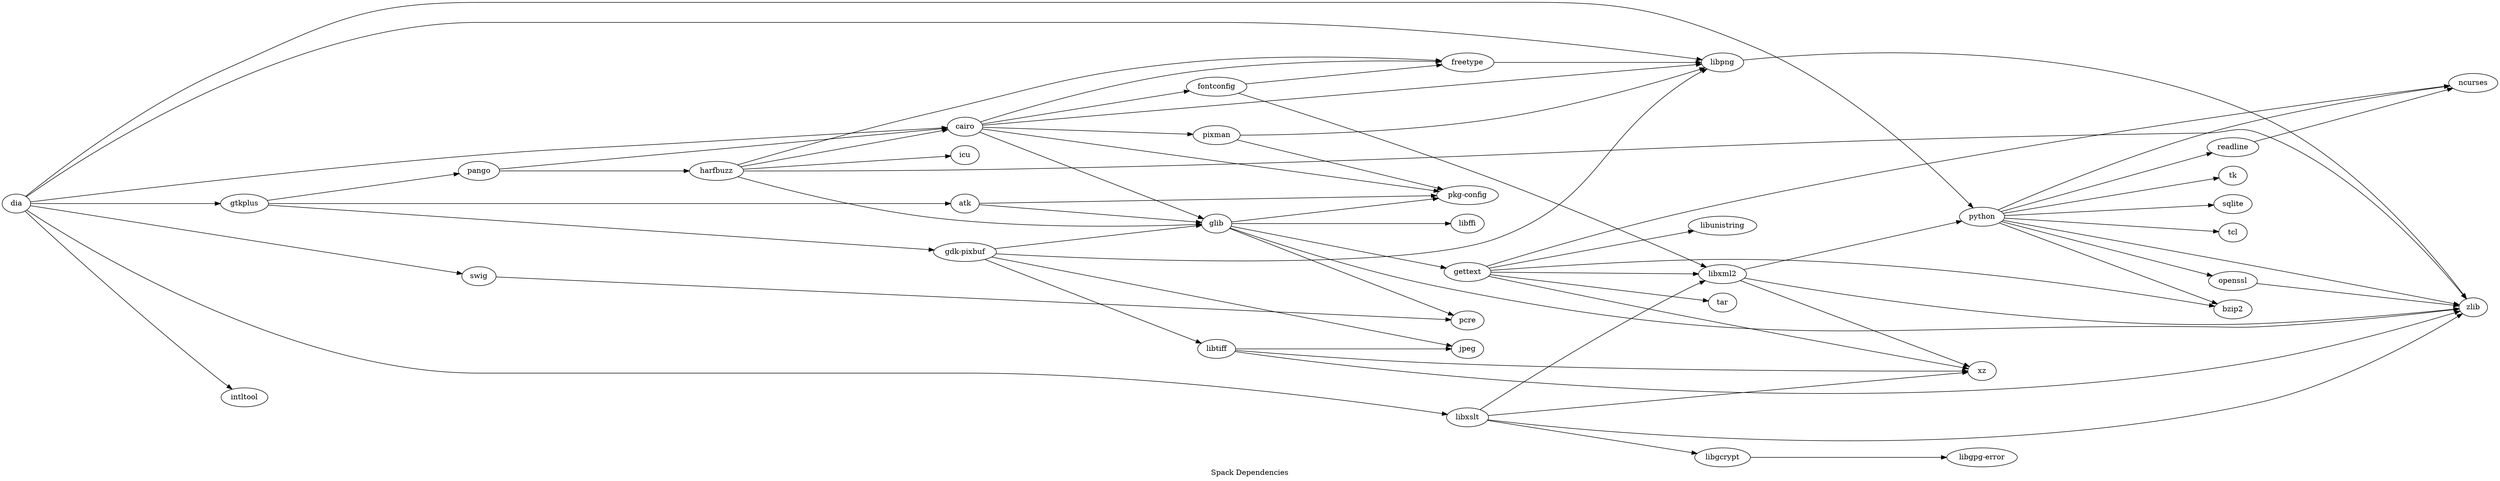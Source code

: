 digraph G {
  label = "Spack Dependencies"
  labelloc = "b"
  rankdir = "LR"
  ranksep = "5"

  "openssl"                      [label="openssl"]
  "ncurses"                      [label="ncurses"]
  "swig"                         [label="swig"]
  "atk"                          [label="atk"]
  "pkg-config"                   [label="pkg-config"]
  "libpng"                       [label="libpng"]
  "glib"                         [label="glib"]
  "libxslt"                      [label="libxslt"]
  "libgpg-error"                 [label="libgpg-error"]
  "readline"                     [label="readline"]
  "gettext"                      [label="gettext"]
  "dia"                          [label="dia"]
  "pcre"                         [label="pcre"]
  "freetype"                     [label="freetype"]
  "libtiff"                      [label="libtiff"]
  "icu"                          [label="icu"]
  "pixman"                       [label="pixman"]
  "cairo"                        [label="cairo"]
  "libxml2"                      [label="libxml2"]
  "jpeg"                         [label="jpeg"]
  "pango"                        [label="pango"]
  "gdk-pixbuf"                   [label="gdk-pixbuf"]
  "gtkplus"                      [label="gtkplus"]
  "bzip2"                        [label="bzip2"]
  "zlib"                         [label="zlib"]
  "harfbuzz"                     [label="harfbuzz"]
  "python"                       [label="python"]
  "xz"                           [label="xz"]
  "libffi"                       [label="libffi"]
  "intltool"                     [label="intltool"]
  "libgcrypt"                    [label="libgcrypt"]
  "fontconfig"                   [label="fontconfig"]
  "sqlite"                       [label="sqlite"]

  "openssl" -> "zlib"
  "swig" -> "pcre"
  "atk" -> "glib"
  "atk" -> "pkg-config"
  "libpng" -> "zlib"
  "glib" -> "libffi"
  "glib" -> "pcre"
  "glib" -> "zlib"
  "glib" -> "gettext"
  "glib" -> "pkg-config"
  "libxslt" -> "xz"
  "libxslt" -> "libxml2"
  "libxslt" -> "zlib"
  "libxslt" -> "libgcrypt"
  "readline" -> "ncurses"
  "gettext" -> "bzip2"
  "gettext" -> "tar"
  "gettext" -> "libunistring"
  "gettext" -> "ncurses"
  "gettext" -> "libxml2"
  "gettext" -> "xz"
  "dia" -> "intltool"
  "dia" -> "python"
  "dia" -> "cairo"
  "dia" -> "swig"
  "dia" -> "gtkplus"
  "dia" -> "libpng"
  "dia" -> "libxslt"
  "freetype" -> "libpng"
  "libtiff" -> "xz"
  "libtiff" -> "zlib"
  "libtiff" -> "jpeg"
  "pixman" -> "libpng"
  "pixman" -> "pkg-config"
  "cairo" -> "glib"
  "cairo" -> "freetype"
  "cairo" -> "fontconfig"
  "cairo" -> "libpng"
  "cairo" -> "pixman"
  "cairo" -> "pkg-config"
  "libxml2" -> "python"
  "libxml2" -> "xz"
  "libxml2" -> "zlib"
  "pango" -> "cairo"
  "pango" -> "harfbuzz"
  "gdk-pixbuf" -> "glib"
  "gdk-pixbuf" -> "libpng"
  "gdk-pixbuf" -> "libtiff"
  "gdk-pixbuf" -> "jpeg"
  "gtkplus" -> "gdk-pixbuf"
  "gtkplus" -> "pango"
  "gtkplus" -> "atk"
  "harfbuzz" -> "glib"
  "harfbuzz" -> "cairo"
  "harfbuzz" -> "freetype"
  "harfbuzz" -> "zlib"
  "harfbuzz" -> "icu"
  "python" -> "bzip2"
  "python" -> "ncurses"
  "python" -> "zlib"
  "python" -> "openssl"
  "python" -> "sqlite"
  "python" -> "tcl"
  "python" -> "tk"
  "python" -> "readline"
  "libgcrypt" -> "libgpg-error"
  "fontconfig" -> "libxml2"
  "fontconfig" -> "freetype"
}
